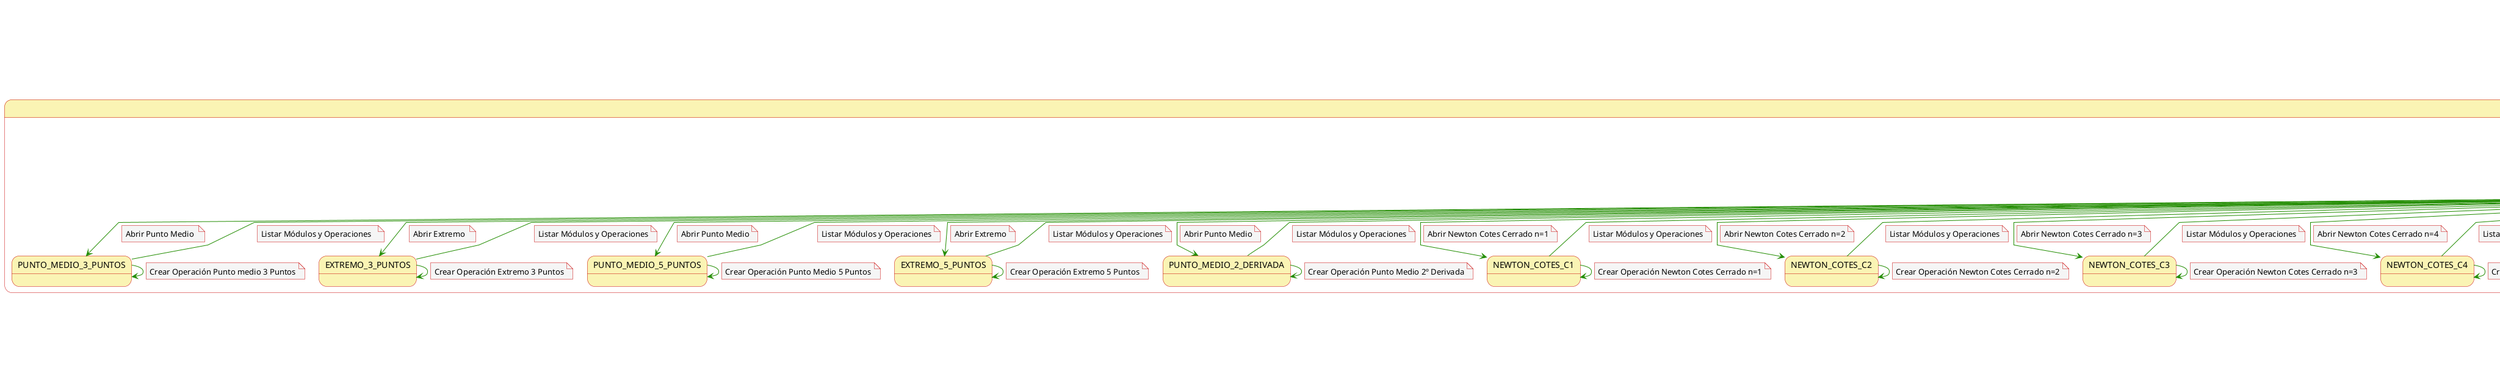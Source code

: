 @startuml
skinparam noteBackgroundColor #f5f5f5
skinparam noteBorderColor #c90000
skinparam arrowColor #218c00
skinparam stateBackgroundColor #faf4b4
skinparam stateBorderColor #c90000
skinparam linetype polyline
skinparam arrowThickness 1

title Diagrama de Contexto Módulo Diferenciación Numérica e Integración
[*] --> WEB
note on link
  Abrir WEB  
end note

State WEB {

[*] --> DIFERENCIACION_NUMERICA_E_INTEGRACION
note on link
  Listar Módulos y Operaciones  
end note

DIFERENCIACION_NUMERICA_E_INTEGRACION-d-> PUNTO_MEDIO_3_PUNTOS
note on link
  Abrir Punto Medio 
end note 

PUNTO_MEDIO_3_PUNTOS -d-> DIFERENCIACION_NUMERICA_E_INTEGRACION
note on link
  Listar Módulos y Operaciones  
end note

PUNTO_MEDIO_3_PUNTOS -D-> PUNTO_MEDIO_3_PUNTOS
note on link
  Crear Operación Punto medio 3 Puntos
end note 

DIFERENCIACION_NUMERICA_E_INTEGRACION-d-> EXTREMO_3_PUNTOS
note on link
  Abrir Extremo 
end note 

EXTREMO_3_PUNTOS -d-> DIFERENCIACION_NUMERICA_E_INTEGRACION
note on link
  Listar Módulos y Operaciones
end note

EXTREMO_3_PUNTOS -D-> EXTREMO_3_PUNTOS
note on link
  Crear Operación Extremo 3 Puntos
end note 

DIFERENCIACION_NUMERICA_E_INTEGRACION-d-> PUNTO_MEDIO_5_PUNTOS
note on link
  Abrir Punto Medio
end note 

PUNTO_MEDIO_5_PUNTOS -d-> DIFERENCIACION_NUMERICA_E_INTEGRACION
note on link
  Listar Módulos y Operaciones
end note

PUNTO_MEDIO_5_PUNTOS -D-> PUNTO_MEDIO_5_PUNTOS
note on link
  Crear Operación Punto Medio 5 Puntos
end note 

DIFERENCIACION_NUMERICA_E_INTEGRACION-d-> EXTREMO_5_PUNTOS
note on link
  Abrir Extremo
end note 

EXTREMO_5_PUNTOS -d-> DIFERENCIACION_NUMERICA_E_INTEGRACION
note on link
  Listar Módulos y Operaciones
end note

EXTREMO_5_PUNTOS -d-> EXTREMO_5_PUNTOS
note on link
  Crear Operación Extremo 5 Puntos
end note 

DIFERENCIACION_NUMERICA_E_INTEGRACION-d-> PUNTO_MEDIO_2_DERIVADA
note on link
  Abrir Punto Medio
end note 

PUNTO_MEDIO_2_DERIVADA -d-> DIFERENCIACION_NUMERICA_E_INTEGRACION
note on link
  Listar Módulos y Operaciones
end note

PUNTO_MEDIO_2_DERIVADA-D-> PUNTO_MEDIO_2_DERIVADA
note on link
  Crear Operación Punto Medio 2º Derivada
end note 

DIFERENCIACION_NUMERICA_E_INTEGRACION-d-> NEWTON_COTES_C1
note on link
  Abrir Newton Cotes Cerrado n=1
end note 

NEWTON_COTES_C1-d-> DIFERENCIACION_NUMERICA_E_INTEGRACION
note on link
  Listar Módulos y Operaciones
end note

NEWTON_COTES_C1-D-> NEWTON_COTES_C1
note on link
  Crear Operación Newton Cotes Cerrado n=1
end note 

DIFERENCIACION_NUMERICA_E_INTEGRACION-d-> NEWTON_COTES_C2
note on link
  Abrir Newton Cotes Cerrado n=2
end note 

NEWTON_COTES_C2-d-> DIFERENCIACION_NUMERICA_E_INTEGRACION
note on link
  Listar Módulos y Operaciones
end note

NEWTON_COTES_C2-D-> NEWTON_COTES_C2
note on link
  Crear Operación Newton Cotes Cerrado n=2
end note 

DIFERENCIACION_NUMERICA_E_INTEGRACION-d-> NEWTON_COTES_C3
note on link
  Abrir Newton Cotes Cerrado n=3
end note 

NEWTON_COTES_C3-d-> DIFERENCIACION_NUMERICA_E_INTEGRACION
note on link
  Listar Módulos y Operaciones
end note

NEWTON_COTES_C3-D-> NEWTON_COTES_C3
note on link
  Crear Operación Newton Cotes Cerrado n=3
end note 

DIFERENCIACION_NUMERICA_E_INTEGRACION-d-> NEWTON_COTES_C4
note on link
  Abrir Newton Cotes Cerrado n=4
end note 

NEWTON_COTES_C4-d-> DIFERENCIACION_NUMERICA_E_INTEGRACION
note on link
  Listar Módulos y Operaciones
end note

NEWTON_COTES_C4-D-> NEWTON_COTES_C4
note on link
  Crear Operación Newton Cotes Cerrado n=4
end note 

DIFERENCIACION_NUMERICA_E_INTEGRACION-d-> NEWTON_COTES_A0
note on link
  Abrir Newton Cotes Abierto n=0
end note 

NEWTON_COTES_A0 -d-> DIFERENCIACION_NUMERICA_E_INTEGRACION
note on link
  Listar Módulos y Operaciones
end note

NEWTON_COTES_A0-D-> NEWTON_COTES_A0
note on link
  Crear Operación Newton Cotes Abierto n=0
end note 

DIFERENCIACION_NUMERICA_E_INTEGRACION-d-> NEWTON_COTES_A1
note on link
  Abrir Newton Cotes Abierto n=1
end note 

NEWTON_COTES_A1-d-> DIFERENCIACION_NUMERICA_E_INTEGRACION
note on link
  Listar Módulos y Operaciones
end note

NEWTON_COTES_A1-D-> NEWTON_COTES_A1
note on link
  Crear Operación Newton Cotes Abierto n=1
end note 

DIFERENCIACION_NUMERICA_E_INTEGRACION-d-> NEWTON_COTES_A2
note on link
  Abrir Newton Cotes Abierto n=2
end note 

NEWTON_COTES_A2-d-> DIFERENCIACION_NUMERICA_E_INTEGRACION
note on link
  Listar Módulos y Operaciones
end note

NEWTON_COTES_A2-D-> NEWTON_COTES_A2
note on link
  Crear Operación Newton Cotes Abierto n=2
end note 

DIFERENCIACION_NUMERICA_E_INTEGRACION-d-> NEWTON_COTES_A3
note on link
  Abrir Newton Cotes Abierto n=3
end note 

NEWTON_COTES_A3-d-> DIFERENCIACION_NUMERICA_E_INTEGRACION
note on link
  Listar Módulos y Operaciones
end note

NEWTON_COTES_A3-D-> NEWTON_COTES_A3
note on link
  Crear Operación Newton Cotes Abierto n=3
end note 

DIFERENCIACION_NUMERICA_E_INTEGRACION-d-> SIMPSON_COMPUESTA
note on link
  Abrir Regla Simpson Compuesta
end note 

SIMPSON_COMPUESTA-d-> DIFERENCIACION_NUMERICA_E_INTEGRACION
note on link
  Listar Módulos y Operaciones
end note

SIMPSON_COMPUESTA-D-> SIMPSON_COMPUESTA
note on link
  Crear Operación Simpson Compuesta
end note 

DIFERENCIACION_NUMERICA_E_INTEGRACION-d-> TRAPEZOIDAL_COMPUESTA
note on link
  Abrir Tegla Trapezoidal Compuesta
end note 

TRAPEZOIDAL_COMPUESTA-d-> DIFERENCIACION_NUMERICA_E_INTEGRACION
note on link
  Listar Módulos y Operaciones
end note

TRAPEZOIDAL_COMPUESTA-D-> TRAPEZOIDAL_COMPUESTA
note on link
  Crear Operación Trapezoidal Compuesta
end note 

DIFERENCIACION_NUMERICA_E_INTEGRACION-d-> PUNTO_MEDIO_COMPUESTA
note on link
  Abrir Regla Punto Medio Compuesta
end note 

PUNTO_MEDIO_COMPUESTA-d-> DIFERENCIACION_NUMERICA_E_INTEGRACION
note on link
  Listar Módulos y Operaciones
end note

PUNTO_MEDIO_COMPUESTA-D-> PUNTO_MEDIO_COMPUESTA
note on link
  Crear Operación Punto Medio Compuesta
end note 

DIFERENCIACION_NUMERICA_E_INTEGRACION-d-> INTEGRACION_ROMBERG
note on link
  Abrir Integración de Romberg
end note 

INTEGRACION_ROMBERG-d-> DIFERENCIACION_NUMERICA_E_INTEGRACION
note on link
  Listar Módulos y Operaciones
end note

INTEGRACION_ROMBERG-D-> INTEGRACION_ROMBERG
note on link
  Crear Operación Integración de Romberg
end note 

DIFERENCIACION_NUMERICA_E_INTEGRACION-d-> INTEGRAL_DOBLE_SIMPSON
note on link
  Abrir Integral Doble de Simpson
end note 

INTEGRAL_DOBLE_SIMPSON-d-> DIFERENCIACION_NUMERICA_E_INTEGRACION
note on link
  Listar Módulos y Operaciones
end note

INTEGRAL_DOBLE_SIMPSON-D-> INTEGRAL_DOBLE_SIMPSON
note on link
  Crear Operación Integral Doble de Simpson
end note 

DIFERENCIACION_NUMERICA_E_INTEGRACION-d-> INTEGRAL_DOBLE_GAUSSIANA
note on link
  Abrir Integral Doble Gaussiana
end note 

INTEGRAL_DOBLE_GAUSSIANA-d-> DIFERENCIACION_NUMERICA_E_INTEGRACION
note on link
  Listar Módulos y Operaciones
end note

INTEGRAL_DOBLE_GAUSSIANA-D-> INTEGRAL_DOBLE_GAUSSIANA
note on link
  Crear Operación Integral Doble Gaussiana
end note 

DIFERENCIACION_NUMERICA_E_INTEGRACION-d-> INTEGRAL_TRIPLE_GAUSSIANA
note on link
  Abrir Integral Triple Gaussiana
end note 

INTEGRAL_TRIPLE_GAUSSIANA-d-> DIFERENCIACION_NUMERICA_E_INTEGRACION
note on link
  Listar Módulos y Operaciones
end note

INTEGRAL_TRIPLE_GAUSSIANA-D-> INTEGRAL_TRIPLE_GAUSSIANA
note on link
  Crear Operación Integral Triple Gaussiana
end note 
}

WEB --> [*]
note on link
  Cerrar WEB
end note

@enduml